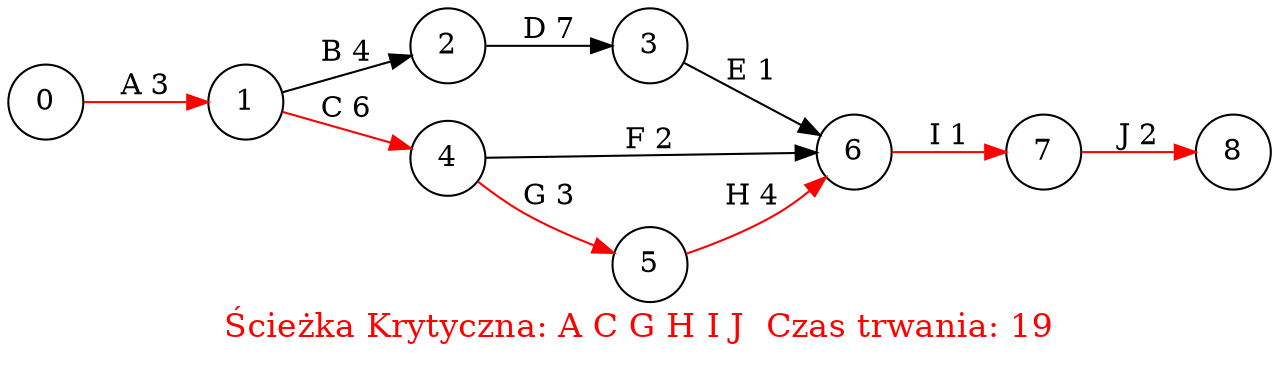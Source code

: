 digraph {
	node [shape=circle]
	rankdir=LR
	0 -> 1 [label="A 3" color=red]
	1 -> 2 [label="B 4"]
	1 -> 4 [label="C 6" color=red]
	2 -> 3 [label="D 7"]
	3 -> 6 [label="E 1"]
	4 -> 6 [label="F 2"]
	4 -> 5 [label="G 3" color=red]
	5 -> 6 [label="H 4" color=red]
	6 -> 7 [label="I 1" color=red]
	7 -> 8 [label="J 2" color=red]
	label="Ścieżka Krytyczna: A C G H I J  Czas trwania: 19"
	fontcolor=red fontsize=16
}
